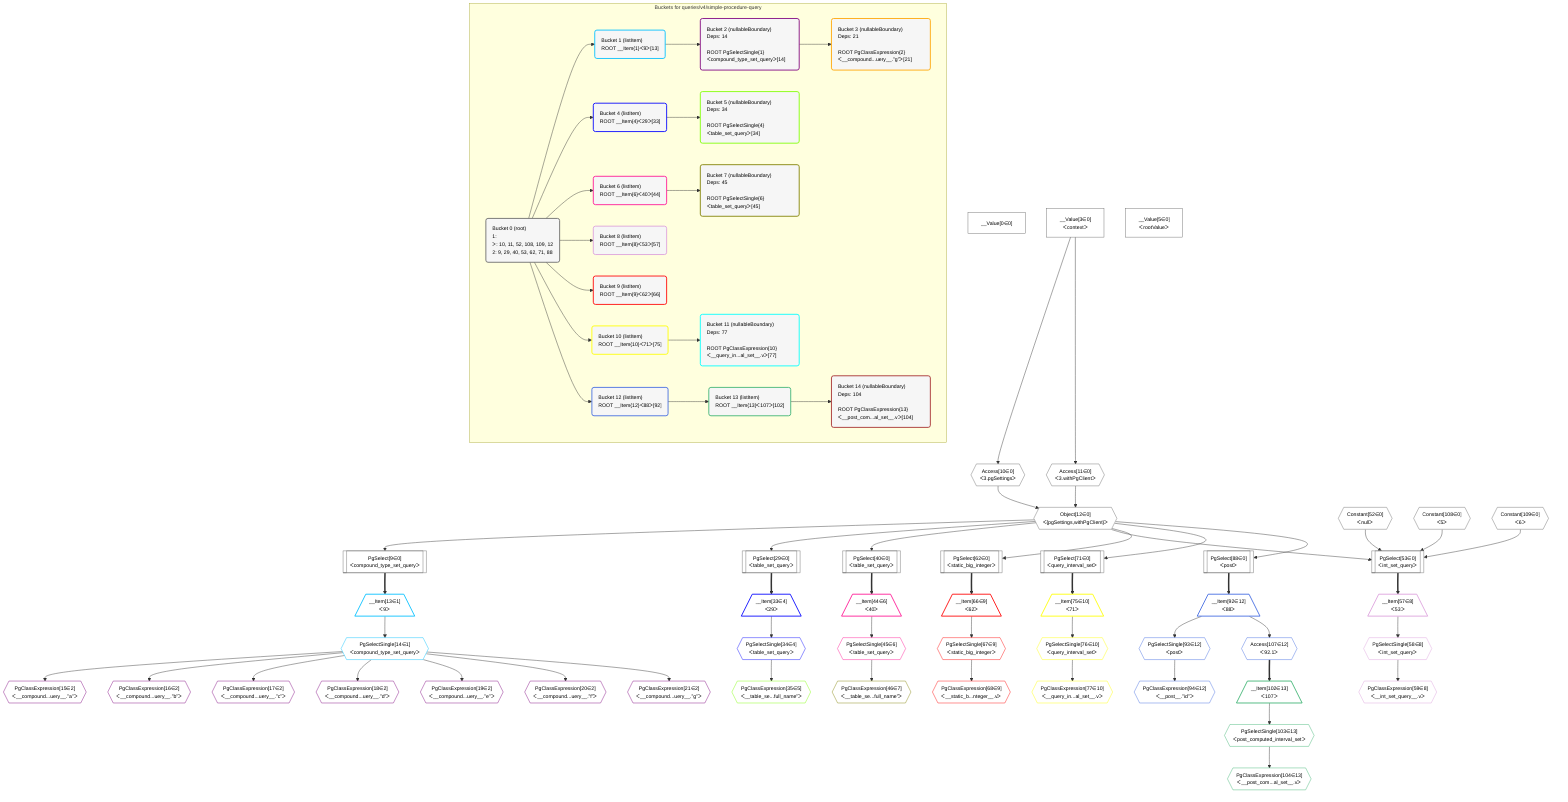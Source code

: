 %%{init: {'themeVariables': { 'fontSize': '12px'}}}%%
graph TD
    classDef path fill:#eee,stroke:#000,color:#000
    classDef plan fill:#fff,stroke-width:1px,color:#000
    classDef itemplan fill:#fff,stroke-width:2px,color:#000
    classDef unbatchedplan fill:#dff,stroke-width:1px,color:#000
    classDef sideeffectplan fill:#fcc,stroke-width:2px,color:#000
    classDef bucket fill:#f6f6f6,color:#000,stroke-width:2px,text-align:left


    %% define steps
    __Value0["__Value[0∈0]"]:::plan
    __Value3["__Value[3∈0]<br />ᐸcontextᐳ"]:::plan
    __Value5["__Value[5∈0]<br />ᐸrootValueᐳ"]:::plan
    Access10{{"Access[10∈0]<br />ᐸ3.pgSettingsᐳ"}}:::plan
    Access11{{"Access[11∈0]<br />ᐸ3.withPgClientᐳ"}}:::plan
    Object12{{"Object[12∈0]<br />ᐸ{pgSettings,withPgClient}ᐳ"}}:::plan
    PgSelect9[["PgSelect[9∈0]<br />ᐸcompound_type_set_queryᐳ"]]:::plan
    __Item13[/"__Item[13∈1]<br />ᐸ9ᐳ"\]:::itemplan
    PgSelectSingle14{{"PgSelectSingle[14∈1]<br />ᐸcompound_type_set_queryᐳ"}}:::plan
    PgClassExpression15{{"PgClassExpression[15∈2]<br />ᐸ__compound...uery__.”a”ᐳ"}}:::plan
    PgClassExpression16{{"PgClassExpression[16∈2]<br />ᐸ__compound...uery__.”b”ᐳ"}}:::plan
    PgClassExpression17{{"PgClassExpression[17∈2]<br />ᐸ__compound...uery__.”c”ᐳ"}}:::plan
    PgClassExpression18{{"PgClassExpression[18∈2]<br />ᐸ__compound...uery__.”d”ᐳ"}}:::plan
    PgClassExpression19{{"PgClassExpression[19∈2]<br />ᐸ__compound...uery__.”e”ᐳ"}}:::plan
    PgClassExpression20{{"PgClassExpression[20∈2]<br />ᐸ__compound...uery__.”f”ᐳ"}}:::plan
    PgClassExpression21{{"PgClassExpression[21∈2]<br />ᐸ__compound...uery__.”g”ᐳ"}}:::plan
    PgSelect29[["PgSelect[29∈0]<br />ᐸtable_set_queryᐳ"]]:::plan
    __Item33[/"__Item[33∈4]<br />ᐸ29ᐳ"\]:::itemplan
    PgSelectSingle34{{"PgSelectSingle[34∈4]<br />ᐸtable_set_queryᐳ"}}:::plan
    PgClassExpression35{{"PgClassExpression[35∈5]<br />ᐸ__table_se...full_name”ᐳ"}}:::plan
    PgSelect40[["PgSelect[40∈0]<br />ᐸtable_set_queryᐳ"]]:::plan
    __Item44[/"__Item[44∈6]<br />ᐸ40ᐳ"\]:::itemplan
    PgSelectSingle45{{"PgSelectSingle[45∈6]<br />ᐸtable_set_queryᐳ"}}:::plan
    PgClassExpression46{{"PgClassExpression[46∈7]<br />ᐸ__table_se...full_name”ᐳ"}}:::plan
    Constant52{{"Constant[52∈0]<br />ᐸnullᐳ"}}:::plan
    Constant108{{"Constant[108∈0]<br />ᐸ5ᐳ"}}:::plan
    Constant109{{"Constant[109∈0]<br />ᐸ6ᐳ"}}:::plan
    PgSelect53[["PgSelect[53∈0]<br />ᐸint_set_queryᐳ"]]:::plan
    __Item57[/"__Item[57∈8]<br />ᐸ53ᐳ"\]:::itemplan
    PgSelectSingle58{{"PgSelectSingle[58∈8]<br />ᐸint_set_queryᐳ"}}:::plan
    PgClassExpression59{{"PgClassExpression[59∈8]<br />ᐸ__int_set_query__.vᐳ"}}:::plan
    PgSelect62[["PgSelect[62∈0]<br />ᐸstatic_big_integerᐳ"]]:::plan
    __Item66[/"__Item[66∈9]<br />ᐸ62ᐳ"\]:::itemplan
    PgSelectSingle67{{"PgSelectSingle[67∈9]<br />ᐸstatic_big_integerᐳ"}}:::plan
    PgClassExpression68{{"PgClassExpression[68∈9]<br />ᐸ__static_b...nteger__.vᐳ"}}:::plan
    PgSelect71[["PgSelect[71∈0]<br />ᐸquery_interval_setᐳ"]]:::plan
    __Item75[/"__Item[75∈10]<br />ᐸ71ᐳ"\]:::itemplan
    PgSelectSingle76{{"PgSelectSingle[76∈10]<br />ᐸquery_interval_setᐳ"}}:::plan
    PgClassExpression77{{"PgClassExpression[77∈10]<br />ᐸ__query_in...al_set__.vᐳ"}}:::plan
    PgSelect88[["PgSelect[88∈0]<br />ᐸpostᐳ"]]:::plan
    __Item92[/"__Item[92∈12]<br />ᐸ88ᐳ"\]:::itemplan
    PgSelectSingle93{{"PgSelectSingle[93∈12]<br />ᐸpostᐳ"}}:::plan
    PgClassExpression94{{"PgClassExpression[94∈12]<br />ᐸ__post__.”id”ᐳ"}}:::plan
    Access107{{"Access[107∈12]<br />ᐸ92.1ᐳ"}}:::plan
    __Item102[/"__Item[102∈13]<br />ᐸ107ᐳ"\]:::itemplan
    PgSelectSingle103{{"PgSelectSingle[103∈13]<br />ᐸpost_computed_interval_setᐳ"}}:::plan
    PgClassExpression104{{"PgClassExpression[104∈13]<br />ᐸ__post_com...al_set__.vᐳ"}}:::plan

    %% plan dependencies
    __Value3 --> Access10
    __Value3 --> Access11
    Access10 & Access11 --> Object12
    Object12 --> PgSelect9
    PgSelect9 ==> __Item13
    __Item13 --> PgSelectSingle14
    PgSelectSingle14 --> PgClassExpression15
    PgSelectSingle14 --> PgClassExpression16
    PgSelectSingle14 --> PgClassExpression17
    PgSelectSingle14 --> PgClassExpression18
    PgSelectSingle14 --> PgClassExpression19
    PgSelectSingle14 --> PgClassExpression20
    PgSelectSingle14 --> PgClassExpression21
    Object12 --> PgSelect29
    PgSelect29 ==> __Item33
    __Item33 --> PgSelectSingle34
    PgSelectSingle34 --> PgClassExpression35
    Object12 --> PgSelect40
    PgSelect40 ==> __Item44
    __Item44 --> PgSelectSingle45
    PgSelectSingle45 --> PgClassExpression46
    Object12 & Constant108 & Constant52 & Constant109 --> PgSelect53
    PgSelect53 ==> __Item57
    __Item57 --> PgSelectSingle58
    PgSelectSingle58 --> PgClassExpression59
    Object12 --> PgSelect62
    PgSelect62 ==> __Item66
    __Item66 --> PgSelectSingle67
    PgSelectSingle67 --> PgClassExpression68
    Object12 --> PgSelect71
    PgSelect71 ==> __Item75
    __Item75 --> PgSelectSingle76
    PgSelectSingle76 --> PgClassExpression77
    Object12 --> PgSelect88
    PgSelect88 ==> __Item92
    __Item92 --> PgSelectSingle93
    PgSelectSingle93 --> PgClassExpression94
    __Item92 --> Access107
    Access107 ==> __Item102
    __Item102 --> PgSelectSingle103
    PgSelectSingle103 --> PgClassExpression104

    subgraph "Buckets for queries/v4/simple-procedure-query"
    Bucket0("Bucket 0 (root)<br />1: <br />ᐳ: 10, 11, 52, 108, 109, 12<br />2: 9, 29, 40, 53, 62, 71, 88"):::bucket
    classDef bucket0 stroke:#696969
    class Bucket0,__Value0,__Value3,__Value5,PgSelect9,Access10,Access11,Object12,PgSelect29,PgSelect40,Constant52,PgSelect53,PgSelect62,PgSelect71,PgSelect88,Constant108,Constant109 bucket0
    Bucket1("Bucket 1 (listItem)<br />ROOT __Item{1}ᐸ9ᐳ[13]"):::bucket
    classDef bucket1 stroke:#00bfff
    class Bucket1,__Item13,PgSelectSingle14 bucket1
    Bucket2("Bucket 2 (nullableBoundary)<br />Deps: 14<br /><br />ROOT PgSelectSingle{1}ᐸcompound_type_set_queryᐳ[14]"):::bucket
    classDef bucket2 stroke:#7f007f
    class Bucket2,PgClassExpression15,PgClassExpression16,PgClassExpression17,PgClassExpression18,PgClassExpression19,PgClassExpression20,PgClassExpression21 bucket2
    Bucket3("Bucket 3 (nullableBoundary)<br />Deps: 21<br /><br />ROOT PgClassExpression{2}ᐸ__compound...uery__.”g”ᐳ[21]"):::bucket
    classDef bucket3 stroke:#ffa500
    class Bucket3 bucket3
    Bucket4("Bucket 4 (listItem)<br />ROOT __Item{4}ᐸ29ᐳ[33]"):::bucket
    classDef bucket4 stroke:#0000ff
    class Bucket4,__Item33,PgSelectSingle34 bucket4
    Bucket5("Bucket 5 (nullableBoundary)<br />Deps: 34<br /><br />ROOT PgSelectSingle{4}ᐸtable_set_queryᐳ[34]"):::bucket
    classDef bucket5 stroke:#7fff00
    class Bucket5,PgClassExpression35 bucket5
    Bucket6("Bucket 6 (listItem)<br />ROOT __Item{6}ᐸ40ᐳ[44]"):::bucket
    classDef bucket6 stroke:#ff1493
    class Bucket6,__Item44,PgSelectSingle45 bucket6
    Bucket7("Bucket 7 (nullableBoundary)<br />Deps: 45<br /><br />ROOT PgSelectSingle{6}ᐸtable_set_queryᐳ[45]"):::bucket
    classDef bucket7 stroke:#808000
    class Bucket7,PgClassExpression46 bucket7
    Bucket8("Bucket 8 (listItem)<br />ROOT __Item{8}ᐸ53ᐳ[57]"):::bucket
    classDef bucket8 stroke:#dda0dd
    class Bucket8,__Item57,PgSelectSingle58,PgClassExpression59 bucket8
    Bucket9("Bucket 9 (listItem)<br />ROOT __Item{9}ᐸ62ᐳ[66]"):::bucket
    classDef bucket9 stroke:#ff0000
    class Bucket9,__Item66,PgSelectSingle67,PgClassExpression68 bucket9
    Bucket10("Bucket 10 (listItem)<br />ROOT __Item{10}ᐸ71ᐳ[75]"):::bucket
    classDef bucket10 stroke:#ffff00
    class Bucket10,__Item75,PgSelectSingle76,PgClassExpression77 bucket10
    Bucket11("Bucket 11 (nullableBoundary)<br />Deps: 77<br /><br />ROOT PgClassExpression{10}ᐸ__query_in...al_set__.vᐳ[77]"):::bucket
    classDef bucket11 stroke:#00ffff
    class Bucket11 bucket11
    Bucket12("Bucket 12 (listItem)<br />ROOT __Item{12}ᐸ88ᐳ[92]"):::bucket
    classDef bucket12 stroke:#4169e1
    class Bucket12,__Item92,PgSelectSingle93,PgClassExpression94,Access107 bucket12
    Bucket13("Bucket 13 (listItem)<br />ROOT __Item{13}ᐸ107ᐳ[102]"):::bucket
    classDef bucket13 stroke:#3cb371
    class Bucket13,__Item102,PgSelectSingle103,PgClassExpression104 bucket13
    Bucket14("Bucket 14 (nullableBoundary)<br />Deps: 104<br /><br />ROOT PgClassExpression{13}ᐸ__post_com...al_set__.vᐳ[104]"):::bucket
    classDef bucket14 stroke:#a52a2a
    class Bucket14 bucket14
    Bucket0 --> Bucket1 & Bucket4 & Bucket6 & Bucket8 & Bucket9 & Bucket10 & Bucket12
    Bucket1 --> Bucket2
    Bucket2 --> Bucket3
    Bucket4 --> Bucket5
    Bucket6 --> Bucket7
    Bucket10 --> Bucket11
    Bucket12 --> Bucket13
    Bucket13 --> Bucket14
    end
